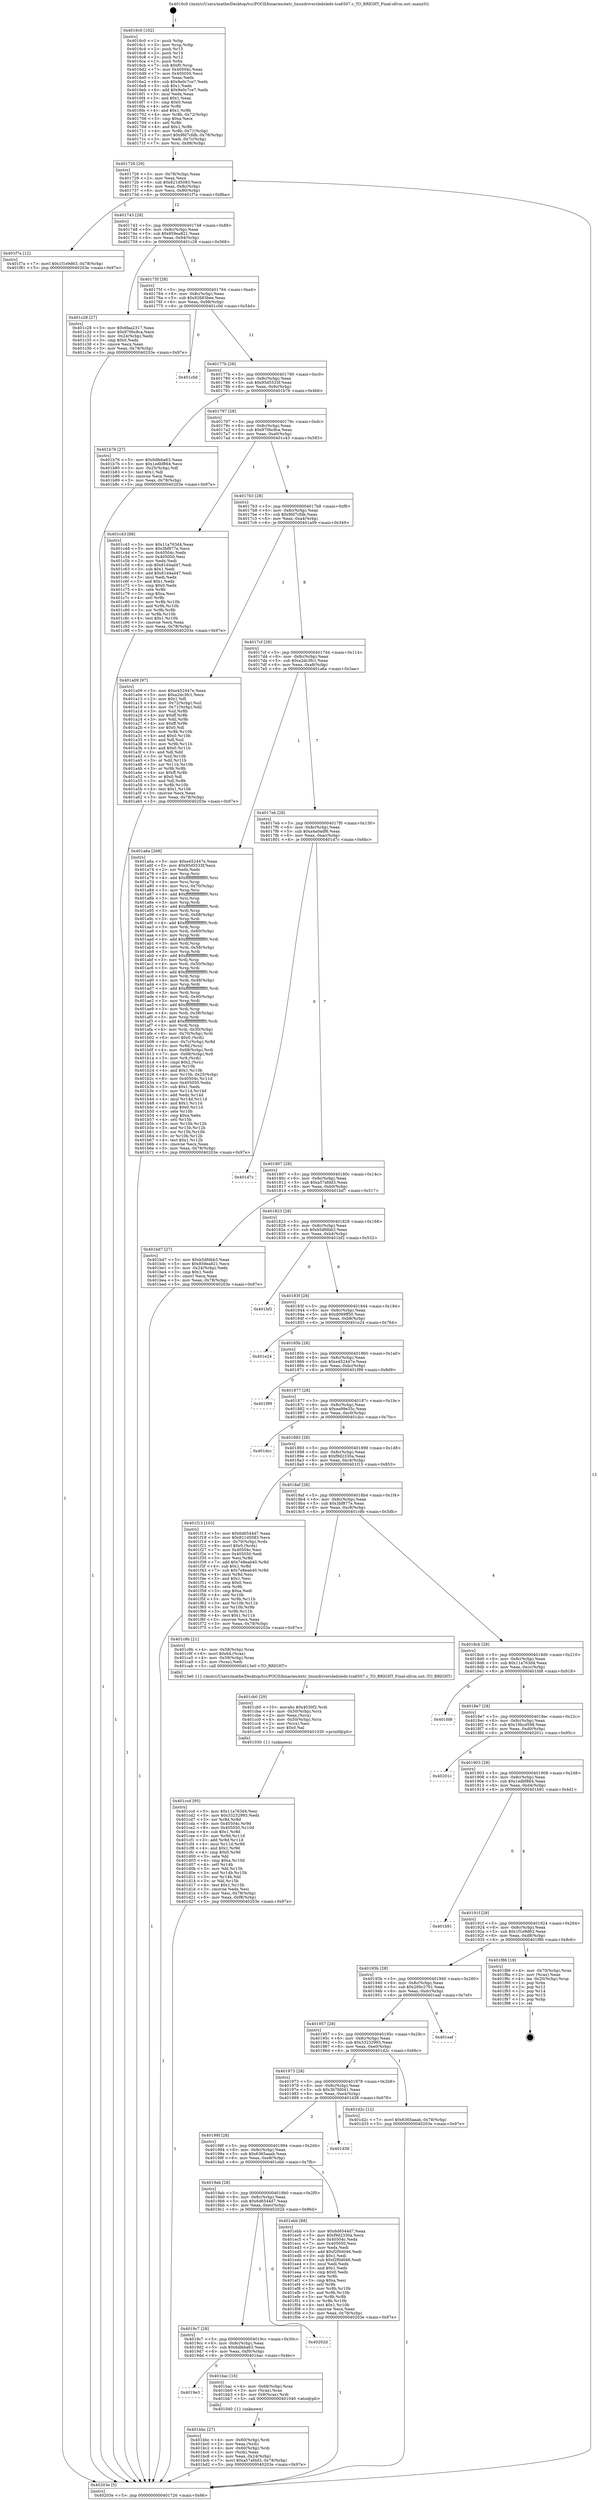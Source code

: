 digraph "0x4016c0" {
  label = "0x4016c0 (/mnt/c/Users/mathe/Desktop/tcc/POCII/binaries/extr_linuxdriversledsleds-tca6507.c_TO_BRIGHT_Final-ollvm.out::main(0))"
  labelloc = "t"
  node[shape=record]

  Entry [label="",width=0.3,height=0.3,shape=circle,fillcolor=black,style=filled]
  "0x401726" [label="{
     0x401726 [29]\l
     | [instrs]\l
     &nbsp;&nbsp;0x401726 \<+3\>: mov -0x78(%rbp),%eax\l
     &nbsp;&nbsp;0x401729 \<+2\>: mov %eax,%ecx\l
     &nbsp;&nbsp;0x40172b \<+6\>: sub $0x821d5083,%ecx\l
     &nbsp;&nbsp;0x401731 \<+6\>: mov %eax,-0x8c(%rbp)\l
     &nbsp;&nbsp;0x401737 \<+6\>: mov %ecx,-0x90(%rbp)\l
     &nbsp;&nbsp;0x40173d \<+6\>: je 0000000000401f7a \<main+0x8ba\>\l
  }"]
  "0x401f7a" [label="{
     0x401f7a [12]\l
     | [instrs]\l
     &nbsp;&nbsp;0x401f7a \<+7\>: movl $0x1f1e9d63,-0x78(%rbp)\l
     &nbsp;&nbsp;0x401f81 \<+5\>: jmp 000000000040203e \<main+0x97e\>\l
  }"]
  "0x401743" [label="{
     0x401743 [28]\l
     | [instrs]\l
     &nbsp;&nbsp;0x401743 \<+5\>: jmp 0000000000401748 \<main+0x88\>\l
     &nbsp;&nbsp;0x401748 \<+6\>: mov -0x8c(%rbp),%eax\l
     &nbsp;&nbsp;0x40174e \<+5\>: sub $0x859ea821,%eax\l
     &nbsp;&nbsp;0x401753 \<+6\>: mov %eax,-0x94(%rbp)\l
     &nbsp;&nbsp;0x401759 \<+6\>: je 0000000000401c28 \<main+0x568\>\l
  }"]
  Exit [label="",width=0.3,height=0.3,shape=circle,fillcolor=black,style=filled,peripheries=2]
  "0x401c28" [label="{
     0x401c28 [27]\l
     | [instrs]\l
     &nbsp;&nbsp;0x401c28 \<+5\>: mov $0x6faa2317,%eax\l
     &nbsp;&nbsp;0x401c2d \<+5\>: mov $0x970bc8ca,%ecx\l
     &nbsp;&nbsp;0x401c32 \<+3\>: mov -0x24(%rbp),%edx\l
     &nbsp;&nbsp;0x401c35 \<+3\>: cmp $0x0,%edx\l
     &nbsp;&nbsp;0x401c38 \<+3\>: cmove %ecx,%eax\l
     &nbsp;&nbsp;0x401c3b \<+3\>: mov %eax,-0x78(%rbp)\l
     &nbsp;&nbsp;0x401c3e \<+5\>: jmp 000000000040203e \<main+0x97e\>\l
  }"]
  "0x40175f" [label="{
     0x40175f [28]\l
     | [instrs]\l
     &nbsp;&nbsp;0x40175f \<+5\>: jmp 0000000000401764 \<main+0xa4\>\l
     &nbsp;&nbsp;0x401764 \<+6\>: mov -0x8c(%rbp),%eax\l
     &nbsp;&nbsp;0x40176a \<+5\>: sub $0x92683bee,%eax\l
     &nbsp;&nbsp;0x40176f \<+6\>: mov %eax,-0x98(%rbp)\l
     &nbsp;&nbsp;0x401775 \<+6\>: je 0000000000401c0d \<main+0x54d\>\l
  }"]
  "0x401ccd" [label="{
     0x401ccd [95]\l
     | [instrs]\l
     &nbsp;&nbsp;0x401ccd \<+5\>: mov $0x11a763d4,%esi\l
     &nbsp;&nbsp;0x401cd2 \<+5\>: mov $0x33232993,%edx\l
     &nbsp;&nbsp;0x401cd7 \<+3\>: xor %r8d,%r8d\l
     &nbsp;&nbsp;0x401cda \<+8\>: mov 0x40504c,%r9d\l
     &nbsp;&nbsp;0x401ce2 \<+8\>: mov 0x405050,%r10d\l
     &nbsp;&nbsp;0x401cea \<+4\>: sub $0x1,%r8d\l
     &nbsp;&nbsp;0x401cee \<+3\>: mov %r9d,%r11d\l
     &nbsp;&nbsp;0x401cf1 \<+3\>: add %r8d,%r11d\l
     &nbsp;&nbsp;0x401cf4 \<+4\>: imul %r11d,%r9d\l
     &nbsp;&nbsp;0x401cf8 \<+4\>: and $0x1,%r9d\l
     &nbsp;&nbsp;0x401cfc \<+4\>: cmp $0x0,%r9d\l
     &nbsp;&nbsp;0x401d00 \<+3\>: sete %bl\l
     &nbsp;&nbsp;0x401d03 \<+4\>: cmp $0xa,%r10d\l
     &nbsp;&nbsp;0x401d07 \<+4\>: setl %r14b\l
     &nbsp;&nbsp;0x401d0b \<+3\>: mov %bl,%r15b\l
     &nbsp;&nbsp;0x401d0e \<+3\>: and %r14b,%r15b\l
     &nbsp;&nbsp;0x401d11 \<+3\>: xor %r14b,%bl\l
     &nbsp;&nbsp;0x401d14 \<+3\>: or %bl,%r15b\l
     &nbsp;&nbsp;0x401d17 \<+4\>: test $0x1,%r15b\l
     &nbsp;&nbsp;0x401d1b \<+3\>: cmovne %edx,%esi\l
     &nbsp;&nbsp;0x401d1e \<+3\>: mov %esi,-0x78(%rbp)\l
     &nbsp;&nbsp;0x401d21 \<+6\>: mov %eax,-0xf8(%rbp)\l
     &nbsp;&nbsp;0x401d27 \<+5\>: jmp 000000000040203e \<main+0x97e\>\l
  }"]
  "0x401c0d" [label="{
     0x401c0d\l
  }", style=dashed]
  "0x40177b" [label="{
     0x40177b [28]\l
     | [instrs]\l
     &nbsp;&nbsp;0x40177b \<+5\>: jmp 0000000000401780 \<main+0xc0\>\l
     &nbsp;&nbsp;0x401780 \<+6\>: mov -0x8c(%rbp),%eax\l
     &nbsp;&nbsp;0x401786 \<+5\>: sub $0x95d5533f,%eax\l
     &nbsp;&nbsp;0x40178b \<+6\>: mov %eax,-0x9c(%rbp)\l
     &nbsp;&nbsp;0x401791 \<+6\>: je 0000000000401b76 \<main+0x4b6\>\l
  }"]
  "0x401cb0" [label="{
     0x401cb0 [29]\l
     | [instrs]\l
     &nbsp;&nbsp;0x401cb0 \<+10\>: movabs $0x4030f2,%rdi\l
     &nbsp;&nbsp;0x401cba \<+4\>: mov -0x50(%rbp),%rcx\l
     &nbsp;&nbsp;0x401cbe \<+2\>: mov %eax,(%rcx)\l
     &nbsp;&nbsp;0x401cc0 \<+4\>: mov -0x50(%rbp),%rcx\l
     &nbsp;&nbsp;0x401cc4 \<+2\>: mov (%rcx),%esi\l
     &nbsp;&nbsp;0x401cc6 \<+2\>: mov $0x0,%al\l
     &nbsp;&nbsp;0x401cc8 \<+5\>: call 0000000000401030 \<printf@plt\>\l
     | [calls]\l
     &nbsp;&nbsp;0x401030 \{1\} (unknown)\l
  }"]
  "0x401b76" [label="{
     0x401b76 [27]\l
     | [instrs]\l
     &nbsp;&nbsp;0x401b76 \<+5\>: mov $0x6dfeba63,%eax\l
     &nbsp;&nbsp;0x401b7b \<+5\>: mov $0x1edbf864,%ecx\l
     &nbsp;&nbsp;0x401b80 \<+3\>: mov -0x25(%rbp),%dl\l
     &nbsp;&nbsp;0x401b83 \<+3\>: test $0x1,%dl\l
     &nbsp;&nbsp;0x401b86 \<+3\>: cmovne %ecx,%eax\l
     &nbsp;&nbsp;0x401b89 \<+3\>: mov %eax,-0x78(%rbp)\l
     &nbsp;&nbsp;0x401b8c \<+5\>: jmp 000000000040203e \<main+0x97e\>\l
  }"]
  "0x401797" [label="{
     0x401797 [28]\l
     | [instrs]\l
     &nbsp;&nbsp;0x401797 \<+5\>: jmp 000000000040179c \<main+0xdc\>\l
     &nbsp;&nbsp;0x40179c \<+6\>: mov -0x8c(%rbp),%eax\l
     &nbsp;&nbsp;0x4017a2 \<+5\>: sub $0x970bc8ca,%eax\l
     &nbsp;&nbsp;0x4017a7 \<+6\>: mov %eax,-0xa0(%rbp)\l
     &nbsp;&nbsp;0x4017ad \<+6\>: je 0000000000401c43 \<main+0x583\>\l
  }"]
  "0x401bbc" [label="{
     0x401bbc [27]\l
     | [instrs]\l
     &nbsp;&nbsp;0x401bbc \<+4\>: mov -0x60(%rbp),%rdi\l
     &nbsp;&nbsp;0x401bc0 \<+2\>: mov %eax,(%rdi)\l
     &nbsp;&nbsp;0x401bc2 \<+4\>: mov -0x60(%rbp),%rdi\l
     &nbsp;&nbsp;0x401bc6 \<+2\>: mov (%rdi),%eax\l
     &nbsp;&nbsp;0x401bc8 \<+3\>: mov %eax,-0x24(%rbp)\l
     &nbsp;&nbsp;0x401bcb \<+7\>: movl $0xa57afdd3,-0x78(%rbp)\l
     &nbsp;&nbsp;0x401bd2 \<+5\>: jmp 000000000040203e \<main+0x97e\>\l
  }"]
  "0x401c43" [label="{
     0x401c43 [88]\l
     | [instrs]\l
     &nbsp;&nbsp;0x401c43 \<+5\>: mov $0x11a763d4,%eax\l
     &nbsp;&nbsp;0x401c48 \<+5\>: mov $0x3bf877e,%ecx\l
     &nbsp;&nbsp;0x401c4d \<+7\>: mov 0x40504c,%edx\l
     &nbsp;&nbsp;0x401c54 \<+7\>: mov 0x405050,%esi\l
     &nbsp;&nbsp;0x401c5b \<+2\>: mov %edx,%edi\l
     &nbsp;&nbsp;0x401c5d \<+6\>: sub $0x81d4ad47,%edi\l
     &nbsp;&nbsp;0x401c63 \<+3\>: sub $0x1,%edi\l
     &nbsp;&nbsp;0x401c66 \<+6\>: add $0x81d4ad47,%edi\l
     &nbsp;&nbsp;0x401c6c \<+3\>: imul %edi,%edx\l
     &nbsp;&nbsp;0x401c6f \<+3\>: and $0x1,%edx\l
     &nbsp;&nbsp;0x401c72 \<+3\>: cmp $0x0,%edx\l
     &nbsp;&nbsp;0x401c75 \<+4\>: sete %r8b\l
     &nbsp;&nbsp;0x401c79 \<+3\>: cmp $0xa,%esi\l
     &nbsp;&nbsp;0x401c7c \<+4\>: setl %r9b\l
     &nbsp;&nbsp;0x401c80 \<+3\>: mov %r8b,%r10b\l
     &nbsp;&nbsp;0x401c83 \<+3\>: and %r9b,%r10b\l
     &nbsp;&nbsp;0x401c86 \<+3\>: xor %r9b,%r8b\l
     &nbsp;&nbsp;0x401c89 \<+3\>: or %r8b,%r10b\l
     &nbsp;&nbsp;0x401c8c \<+4\>: test $0x1,%r10b\l
     &nbsp;&nbsp;0x401c90 \<+3\>: cmovne %ecx,%eax\l
     &nbsp;&nbsp;0x401c93 \<+3\>: mov %eax,-0x78(%rbp)\l
     &nbsp;&nbsp;0x401c96 \<+5\>: jmp 000000000040203e \<main+0x97e\>\l
  }"]
  "0x4017b3" [label="{
     0x4017b3 [28]\l
     | [instrs]\l
     &nbsp;&nbsp;0x4017b3 \<+5\>: jmp 00000000004017b8 \<main+0xf8\>\l
     &nbsp;&nbsp;0x4017b8 \<+6\>: mov -0x8c(%rbp),%eax\l
     &nbsp;&nbsp;0x4017be \<+5\>: sub $0x9fd7cfdb,%eax\l
     &nbsp;&nbsp;0x4017c3 \<+6\>: mov %eax,-0xa4(%rbp)\l
     &nbsp;&nbsp;0x4017c9 \<+6\>: je 0000000000401a09 \<main+0x349\>\l
  }"]
  "0x4019e3" [label="{
     0x4019e3\l
  }", style=dashed]
  "0x401a09" [label="{
     0x401a09 [97]\l
     | [instrs]\l
     &nbsp;&nbsp;0x401a09 \<+5\>: mov $0xe452447e,%eax\l
     &nbsp;&nbsp;0x401a0e \<+5\>: mov $0xa2dc3fc1,%ecx\l
     &nbsp;&nbsp;0x401a13 \<+2\>: mov $0x1,%dl\l
     &nbsp;&nbsp;0x401a15 \<+4\>: mov -0x72(%rbp),%sil\l
     &nbsp;&nbsp;0x401a19 \<+4\>: mov -0x71(%rbp),%dil\l
     &nbsp;&nbsp;0x401a1d \<+3\>: mov %sil,%r8b\l
     &nbsp;&nbsp;0x401a20 \<+4\>: xor $0xff,%r8b\l
     &nbsp;&nbsp;0x401a24 \<+3\>: mov %dil,%r9b\l
     &nbsp;&nbsp;0x401a27 \<+4\>: xor $0xff,%r9b\l
     &nbsp;&nbsp;0x401a2b \<+3\>: xor $0x0,%dl\l
     &nbsp;&nbsp;0x401a2e \<+3\>: mov %r8b,%r10b\l
     &nbsp;&nbsp;0x401a31 \<+4\>: and $0x0,%r10b\l
     &nbsp;&nbsp;0x401a35 \<+3\>: and %dl,%sil\l
     &nbsp;&nbsp;0x401a38 \<+3\>: mov %r9b,%r11b\l
     &nbsp;&nbsp;0x401a3b \<+4\>: and $0x0,%r11b\l
     &nbsp;&nbsp;0x401a3f \<+3\>: and %dl,%dil\l
     &nbsp;&nbsp;0x401a42 \<+3\>: or %sil,%r10b\l
     &nbsp;&nbsp;0x401a45 \<+3\>: or %dil,%r11b\l
     &nbsp;&nbsp;0x401a48 \<+3\>: xor %r11b,%r10b\l
     &nbsp;&nbsp;0x401a4b \<+3\>: or %r9b,%r8b\l
     &nbsp;&nbsp;0x401a4e \<+4\>: xor $0xff,%r8b\l
     &nbsp;&nbsp;0x401a52 \<+3\>: or $0x0,%dl\l
     &nbsp;&nbsp;0x401a55 \<+3\>: and %dl,%r8b\l
     &nbsp;&nbsp;0x401a58 \<+3\>: or %r8b,%r10b\l
     &nbsp;&nbsp;0x401a5b \<+4\>: test $0x1,%r10b\l
     &nbsp;&nbsp;0x401a5f \<+3\>: cmovne %ecx,%eax\l
     &nbsp;&nbsp;0x401a62 \<+3\>: mov %eax,-0x78(%rbp)\l
     &nbsp;&nbsp;0x401a65 \<+5\>: jmp 000000000040203e \<main+0x97e\>\l
  }"]
  "0x4017cf" [label="{
     0x4017cf [28]\l
     | [instrs]\l
     &nbsp;&nbsp;0x4017cf \<+5\>: jmp 00000000004017d4 \<main+0x114\>\l
     &nbsp;&nbsp;0x4017d4 \<+6\>: mov -0x8c(%rbp),%eax\l
     &nbsp;&nbsp;0x4017da \<+5\>: sub $0xa2dc3fc1,%eax\l
     &nbsp;&nbsp;0x4017df \<+6\>: mov %eax,-0xa8(%rbp)\l
     &nbsp;&nbsp;0x4017e5 \<+6\>: je 0000000000401a6a \<main+0x3aa\>\l
  }"]
  "0x40203e" [label="{
     0x40203e [5]\l
     | [instrs]\l
     &nbsp;&nbsp;0x40203e \<+5\>: jmp 0000000000401726 \<main+0x66\>\l
  }"]
  "0x4016c0" [label="{
     0x4016c0 [102]\l
     | [instrs]\l
     &nbsp;&nbsp;0x4016c0 \<+1\>: push %rbp\l
     &nbsp;&nbsp;0x4016c1 \<+3\>: mov %rsp,%rbp\l
     &nbsp;&nbsp;0x4016c4 \<+2\>: push %r15\l
     &nbsp;&nbsp;0x4016c6 \<+2\>: push %r14\l
     &nbsp;&nbsp;0x4016c8 \<+2\>: push %r12\l
     &nbsp;&nbsp;0x4016ca \<+1\>: push %rbx\l
     &nbsp;&nbsp;0x4016cb \<+7\>: sub $0xf0,%rsp\l
     &nbsp;&nbsp;0x4016d2 \<+7\>: mov 0x40504c,%eax\l
     &nbsp;&nbsp;0x4016d9 \<+7\>: mov 0x405050,%ecx\l
     &nbsp;&nbsp;0x4016e0 \<+2\>: mov %eax,%edx\l
     &nbsp;&nbsp;0x4016e2 \<+6\>: sub $0x9e0c7ce7,%edx\l
     &nbsp;&nbsp;0x4016e8 \<+3\>: sub $0x1,%edx\l
     &nbsp;&nbsp;0x4016eb \<+6\>: add $0x9e0c7ce7,%edx\l
     &nbsp;&nbsp;0x4016f1 \<+3\>: imul %edx,%eax\l
     &nbsp;&nbsp;0x4016f4 \<+3\>: and $0x1,%eax\l
     &nbsp;&nbsp;0x4016f7 \<+3\>: cmp $0x0,%eax\l
     &nbsp;&nbsp;0x4016fa \<+4\>: sete %r8b\l
     &nbsp;&nbsp;0x4016fe \<+4\>: and $0x1,%r8b\l
     &nbsp;&nbsp;0x401702 \<+4\>: mov %r8b,-0x72(%rbp)\l
     &nbsp;&nbsp;0x401706 \<+3\>: cmp $0xa,%ecx\l
     &nbsp;&nbsp;0x401709 \<+4\>: setl %r8b\l
     &nbsp;&nbsp;0x40170d \<+4\>: and $0x1,%r8b\l
     &nbsp;&nbsp;0x401711 \<+4\>: mov %r8b,-0x71(%rbp)\l
     &nbsp;&nbsp;0x401715 \<+7\>: movl $0x9fd7cfdb,-0x78(%rbp)\l
     &nbsp;&nbsp;0x40171c \<+3\>: mov %edi,-0x7c(%rbp)\l
     &nbsp;&nbsp;0x40171f \<+7\>: mov %rsi,-0x88(%rbp)\l
  }"]
  "0x401bac" [label="{
     0x401bac [16]\l
     | [instrs]\l
     &nbsp;&nbsp;0x401bac \<+4\>: mov -0x68(%rbp),%rax\l
     &nbsp;&nbsp;0x401bb0 \<+3\>: mov (%rax),%rax\l
     &nbsp;&nbsp;0x401bb3 \<+4\>: mov 0x8(%rax),%rdi\l
     &nbsp;&nbsp;0x401bb7 \<+5\>: call 0000000000401040 \<atoi@plt\>\l
     | [calls]\l
     &nbsp;&nbsp;0x401040 \{1\} (unknown)\l
  }"]
  "0x401a6a" [label="{
     0x401a6a [268]\l
     | [instrs]\l
     &nbsp;&nbsp;0x401a6a \<+5\>: mov $0xe452447e,%eax\l
     &nbsp;&nbsp;0x401a6f \<+5\>: mov $0x95d5533f,%ecx\l
     &nbsp;&nbsp;0x401a74 \<+2\>: xor %edx,%edx\l
     &nbsp;&nbsp;0x401a76 \<+3\>: mov %rsp,%rsi\l
     &nbsp;&nbsp;0x401a79 \<+4\>: add $0xfffffffffffffff0,%rsi\l
     &nbsp;&nbsp;0x401a7d \<+3\>: mov %rsi,%rsp\l
     &nbsp;&nbsp;0x401a80 \<+4\>: mov %rsi,-0x70(%rbp)\l
     &nbsp;&nbsp;0x401a84 \<+3\>: mov %rsp,%rsi\l
     &nbsp;&nbsp;0x401a87 \<+4\>: add $0xfffffffffffffff0,%rsi\l
     &nbsp;&nbsp;0x401a8b \<+3\>: mov %rsi,%rsp\l
     &nbsp;&nbsp;0x401a8e \<+3\>: mov %rsp,%rdi\l
     &nbsp;&nbsp;0x401a91 \<+4\>: add $0xfffffffffffffff0,%rdi\l
     &nbsp;&nbsp;0x401a95 \<+3\>: mov %rdi,%rsp\l
     &nbsp;&nbsp;0x401a98 \<+4\>: mov %rdi,-0x68(%rbp)\l
     &nbsp;&nbsp;0x401a9c \<+3\>: mov %rsp,%rdi\l
     &nbsp;&nbsp;0x401a9f \<+4\>: add $0xfffffffffffffff0,%rdi\l
     &nbsp;&nbsp;0x401aa3 \<+3\>: mov %rdi,%rsp\l
     &nbsp;&nbsp;0x401aa6 \<+4\>: mov %rdi,-0x60(%rbp)\l
     &nbsp;&nbsp;0x401aaa \<+3\>: mov %rsp,%rdi\l
     &nbsp;&nbsp;0x401aad \<+4\>: add $0xfffffffffffffff0,%rdi\l
     &nbsp;&nbsp;0x401ab1 \<+3\>: mov %rdi,%rsp\l
     &nbsp;&nbsp;0x401ab4 \<+4\>: mov %rdi,-0x58(%rbp)\l
     &nbsp;&nbsp;0x401ab8 \<+3\>: mov %rsp,%rdi\l
     &nbsp;&nbsp;0x401abb \<+4\>: add $0xfffffffffffffff0,%rdi\l
     &nbsp;&nbsp;0x401abf \<+3\>: mov %rdi,%rsp\l
     &nbsp;&nbsp;0x401ac2 \<+4\>: mov %rdi,-0x50(%rbp)\l
     &nbsp;&nbsp;0x401ac6 \<+3\>: mov %rsp,%rdi\l
     &nbsp;&nbsp;0x401ac9 \<+4\>: add $0xfffffffffffffff0,%rdi\l
     &nbsp;&nbsp;0x401acd \<+3\>: mov %rdi,%rsp\l
     &nbsp;&nbsp;0x401ad0 \<+4\>: mov %rdi,-0x48(%rbp)\l
     &nbsp;&nbsp;0x401ad4 \<+3\>: mov %rsp,%rdi\l
     &nbsp;&nbsp;0x401ad7 \<+4\>: add $0xfffffffffffffff0,%rdi\l
     &nbsp;&nbsp;0x401adb \<+3\>: mov %rdi,%rsp\l
     &nbsp;&nbsp;0x401ade \<+4\>: mov %rdi,-0x40(%rbp)\l
     &nbsp;&nbsp;0x401ae2 \<+3\>: mov %rsp,%rdi\l
     &nbsp;&nbsp;0x401ae5 \<+4\>: add $0xfffffffffffffff0,%rdi\l
     &nbsp;&nbsp;0x401ae9 \<+3\>: mov %rdi,%rsp\l
     &nbsp;&nbsp;0x401aec \<+4\>: mov %rdi,-0x38(%rbp)\l
     &nbsp;&nbsp;0x401af0 \<+3\>: mov %rsp,%rdi\l
     &nbsp;&nbsp;0x401af3 \<+4\>: add $0xfffffffffffffff0,%rdi\l
     &nbsp;&nbsp;0x401af7 \<+3\>: mov %rdi,%rsp\l
     &nbsp;&nbsp;0x401afa \<+4\>: mov %rdi,-0x30(%rbp)\l
     &nbsp;&nbsp;0x401afe \<+4\>: mov -0x70(%rbp),%rdi\l
     &nbsp;&nbsp;0x401b02 \<+6\>: movl $0x0,(%rdi)\l
     &nbsp;&nbsp;0x401b08 \<+4\>: mov -0x7c(%rbp),%r8d\l
     &nbsp;&nbsp;0x401b0c \<+3\>: mov %r8d,(%rsi)\l
     &nbsp;&nbsp;0x401b0f \<+4\>: mov -0x68(%rbp),%rdi\l
     &nbsp;&nbsp;0x401b13 \<+7\>: mov -0x88(%rbp),%r9\l
     &nbsp;&nbsp;0x401b1a \<+3\>: mov %r9,(%rdi)\l
     &nbsp;&nbsp;0x401b1d \<+3\>: cmpl $0x2,(%rsi)\l
     &nbsp;&nbsp;0x401b20 \<+4\>: setne %r10b\l
     &nbsp;&nbsp;0x401b24 \<+4\>: and $0x1,%r10b\l
     &nbsp;&nbsp;0x401b28 \<+4\>: mov %r10b,-0x25(%rbp)\l
     &nbsp;&nbsp;0x401b2c \<+8\>: mov 0x40504c,%r11d\l
     &nbsp;&nbsp;0x401b34 \<+7\>: mov 0x405050,%ebx\l
     &nbsp;&nbsp;0x401b3b \<+3\>: sub $0x1,%edx\l
     &nbsp;&nbsp;0x401b3e \<+3\>: mov %r11d,%r14d\l
     &nbsp;&nbsp;0x401b41 \<+3\>: add %edx,%r14d\l
     &nbsp;&nbsp;0x401b44 \<+4\>: imul %r14d,%r11d\l
     &nbsp;&nbsp;0x401b48 \<+4\>: and $0x1,%r11d\l
     &nbsp;&nbsp;0x401b4c \<+4\>: cmp $0x0,%r11d\l
     &nbsp;&nbsp;0x401b50 \<+4\>: sete %r10b\l
     &nbsp;&nbsp;0x401b54 \<+3\>: cmp $0xa,%ebx\l
     &nbsp;&nbsp;0x401b57 \<+4\>: setl %r15b\l
     &nbsp;&nbsp;0x401b5b \<+3\>: mov %r10b,%r12b\l
     &nbsp;&nbsp;0x401b5e \<+3\>: and %r15b,%r12b\l
     &nbsp;&nbsp;0x401b61 \<+3\>: xor %r15b,%r10b\l
     &nbsp;&nbsp;0x401b64 \<+3\>: or %r10b,%r12b\l
     &nbsp;&nbsp;0x401b67 \<+4\>: test $0x1,%r12b\l
     &nbsp;&nbsp;0x401b6b \<+3\>: cmovne %ecx,%eax\l
     &nbsp;&nbsp;0x401b6e \<+3\>: mov %eax,-0x78(%rbp)\l
     &nbsp;&nbsp;0x401b71 \<+5\>: jmp 000000000040203e \<main+0x97e\>\l
  }"]
  "0x4017eb" [label="{
     0x4017eb [28]\l
     | [instrs]\l
     &nbsp;&nbsp;0x4017eb \<+5\>: jmp 00000000004017f0 \<main+0x130\>\l
     &nbsp;&nbsp;0x4017f0 \<+6\>: mov -0x8c(%rbp),%eax\l
     &nbsp;&nbsp;0x4017f6 \<+5\>: sub $0xa4a0adf6,%eax\l
     &nbsp;&nbsp;0x4017fb \<+6\>: mov %eax,-0xac(%rbp)\l
     &nbsp;&nbsp;0x401801 \<+6\>: je 0000000000401d7c \<main+0x6bc\>\l
  }"]
  "0x4019c7" [label="{
     0x4019c7 [28]\l
     | [instrs]\l
     &nbsp;&nbsp;0x4019c7 \<+5\>: jmp 00000000004019cc \<main+0x30c\>\l
     &nbsp;&nbsp;0x4019cc \<+6\>: mov -0x8c(%rbp),%eax\l
     &nbsp;&nbsp;0x4019d2 \<+5\>: sub $0x6dfeba63,%eax\l
     &nbsp;&nbsp;0x4019d7 \<+6\>: mov %eax,-0xf0(%rbp)\l
     &nbsp;&nbsp;0x4019dd \<+6\>: je 0000000000401bac \<main+0x4ec\>\l
  }"]
  "0x40202d" [label="{
     0x40202d\l
  }", style=dashed]
  "0x401d7c" [label="{
     0x401d7c\l
  }", style=dashed]
  "0x401807" [label="{
     0x401807 [28]\l
     | [instrs]\l
     &nbsp;&nbsp;0x401807 \<+5\>: jmp 000000000040180c \<main+0x14c\>\l
     &nbsp;&nbsp;0x40180c \<+6\>: mov -0x8c(%rbp),%eax\l
     &nbsp;&nbsp;0x401812 \<+5\>: sub $0xa57afdd3,%eax\l
     &nbsp;&nbsp;0x401817 \<+6\>: mov %eax,-0xb0(%rbp)\l
     &nbsp;&nbsp;0x40181d \<+6\>: je 0000000000401bd7 \<main+0x517\>\l
  }"]
  "0x4019ab" [label="{
     0x4019ab [28]\l
     | [instrs]\l
     &nbsp;&nbsp;0x4019ab \<+5\>: jmp 00000000004019b0 \<main+0x2f0\>\l
     &nbsp;&nbsp;0x4019b0 \<+6\>: mov -0x8c(%rbp),%eax\l
     &nbsp;&nbsp;0x4019b6 \<+5\>: sub $0x6d6544d7,%eax\l
     &nbsp;&nbsp;0x4019bb \<+6\>: mov %eax,-0xec(%rbp)\l
     &nbsp;&nbsp;0x4019c1 \<+6\>: je 000000000040202d \<main+0x96d\>\l
  }"]
  "0x401bd7" [label="{
     0x401bd7 [27]\l
     | [instrs]\l
     &nbsp;&nbsp;0x401bd7 \<+5\>: mov $0xb5dfdbb3,%eax\l
     &nbsp;&nbsp;0x401bdc \<+5\>: mov $0x859ea821,%ecx\l
     &nbsp;&nbsp;0x401be1 \<+3\>: mov -0x24(%rbp),%edx\l
     &nbsp;&nbsp;0x401be4 \<+3\>: cmp $0x1,%edx\l
     &nbsp;&nbsp;0x401be7 \<+3\>: cmovl %ecx,%eax\l
     &nbsp;&nbsp;0x401bea \<+3\>: mov %eax,-0x78(%rbp)\l
     &nbsp;&nbsp;0x401bed \<+5\>: jmp 000000000040203e \<main+0x97e\>\l
  }"]
  "0x401823" [label="{
     0x401823 [28]\l
     | [instrs]\l
     &nbsp;&nbsp;0x401823 \<+5\>: jmp 0000000000401828 \<main+0x168\>\l
     &nbsp;&nbsp;0x401828 \<+6\>: mov -0x8c(%rbp),%eax\l
     &nbsp;&nbsp;0x40182e \<+5\>: sub $0xb5dfdbb3,%eax\l
     &nbsp;&nbsp;0x401833 \<+6\>: mov %eax,-0xb4(%rbp)\l
     &nbsp;&nbsp;0x401839 \<+6\>: je 0000000000401bf2 \<main+0x532\>\l
  }"]
  "0x401ebb" [label="{
     0x401ebb [88]\l
     | [instrs]\l
     &nbsp;&nbsp;0x401ebb \<+5\>: mov $0x6d6544d7,%eax\l
     &nbsp;&nbsp;0x401ec0 \<+5\>: mov $0xf9d2330a,%ecx\l
     &nbsp;&nbsp;0x401ec5 \<+7\>: mov 0x40504c,%edx\l
     &nbsp;&nbsp;0x401ecc \<+7\>: mov 0x405050,%esi\l
     &nbsp;&nbsp;0x401ed3 \<+2\>: mov %edx,%edi\l
     &nbsp;&nbsp;0x401ed5 \<+6\>: add $0xf2f0d046,%edi\l
     &nbsp;&nbsp;0x401edb \<+3\>: sub $0x1,%edi\l
     &nbsp;&nbsp;0x401ede \<+6\>: sub $0xf2f0d046,%edi\l
     &nbsp;&nbsp;0x401ee4 \<+3\>: imul %edi,%edx\l
     &nbsp;&nbsp;0x401ee7 \<+3\>: and $0x1,%edx\l
     &nbsp;&nbsp;0x401eea \<+3\>: cmp $0x0,%edx\l
     &nbsp;&nbsp;0x401eed \<+4\>: sete %r8b\l
     &nbsp;&nbsp;0x401ef1 \<+3\>: cmp $0xa,%esi\l
     &nbsp;&nbsp;0x401ef4 \<+4\>: setl %r9b\l
     &nbsp;&nbsp;0x401ef8 \<+3\>: mov %r8b,%r10b\l
     &nbsp;&nbsp;0x401efb \<+3\>: and %r9b,%r10b\l
     &nbsp;&nbsp;0x401efe \<+3\>: xor %r9b,%r8b\l
     &nbsp;&nbsp;0x401f01 \<+3\>: or %r8b,%r10b\l
     &nbsp;&nbsp;0x401f04 \<+4\>: test $0x1,%r10b\l
     &nbsp;&nbsp;0x401f08 \<+3\>: cmovne %ecx,%eax\l
     &nbsp;&nbsp;0x401f0b \<+3\>: mov %eax,-0x78(%rbp)\l
     &nbsp;&nbsp;0x401f0e \<+5\>: jmp 000000000040203e \<main+0x97e\>\l
  }"]
  "0x401bf2" [label="{
     0x401bf2\l
  }", style=dashed]
  "0x40183f" [label="{
     0x40183f [28]\l
     | [instrs]\l
     &nbsp;&nbsp;0x40183f \<+5\>: jmp 0000000000401844 \<main+0x184\>\l
     &nbsp;&nbsp;0x401844 \<+6\>: mov -0x8c(%rbp),%eax\l
     &nbsp;&nbsp;0x40184a \<+5\>: sub $0xd069ff50,%eax\l
     &nbsp;&nbsp;0x40184f \<+6\>: mov %eax,-0xb8(%rbp)\l
     &nbsp;&nbsp;0x401855 \<+6\>: je 0000000000401e24 \<main+0x764\>\l
  }"]
  "0x40198f" [label="{
     0x40198f [28]\l
     | [instrs]\l
     &nbsp;&nbsp;0x40198f \<+5\>: jmp 0000000000401994 \<main+0x2d4\>\l
     &nbsp;&nbsp;0x401994 \<+6\>: mov -0x8c(%rbp),%eax\l
     &nbsp;&nbsp;0x40199a \<+5\>: sub $0x6365aaab,%eax\l
     &nbsp;&nbsp;0x40199f \<+6\>: mov %eax,-0xe8(%rbp)\l
     &nbsp;&nbsp;0x4019a5 \<+6\>: je 0000000000401ebb \<main+0x7fb\>\l
  }"]
  "0x401e24" [label="{
     0x401e24\l
  }", style=dashed]
  "0x40185b" [label="{
     0x40185b [28]\l
     | [instrs]\l
     &nbsp;&nbsp;0x40185b \<+5\>: jmp 0000000000401860 \<main+0x1a0\>\l
     &nbsp;&nbsp;0x401860 \<+6\>: mov -0x8c(%rbp),%eax\l
     &nbsp;&nbsp;0x401866 \<+5\>: sub $0xe452447e,%eax\l
     &nbsp;&nbsp;0x40186b \<+6\>: mov %eax,-0xbc(%rbp)\l
     &nbsp;&nbsp;0x401871 \<+6\>: je 0000000000401f99 \<main+0x8d9\>\l
  }"]
  "0x401d38" [label="{
     0x401d38\l
  }", style=dashed]
  "0x401f99" [label="{
     0x401f99\l
  }", style=dashed]
  "0x401877" [label="{
     0x401877 [28]\l
     | [instrs]\l
     &nbsp;&nbsp;0x401877 \<+5\>: jmp 000000000040187c \<main+0x1bc\>\l
     &nbsp;&nbsp;0x40187c \<+6\>: mov -0x8c(%rbp),%eax\l
     &nbsp;&nbsp;0x401882 \<+5\>: sub $0xea99e35c,%eax\l
     &nbsp;&nbsp;0x401887 \<+6\>: mov %eax,-0xc0(%rbp)\l
     &nbsp;&nbsp;0x40188d \<+6\>: je 0000000000401dcc \<main+0x70c\>\l
  }"]
  "0x401973" [label="{
     0x401973 [28]\l
     | [instrs]\l
     &nbsp;&nbsp;0x401973 \<+5\>: jmp 0000000000401978 \<main+0x2b8\>\l
     &nbsp;&nbsp;0x401978 \<+6\>: mov -0x8c(%rbp),%eax\l
     &nbsp;&nbsp;0x40197e \<+5\>: sub $0x3b7fd041,%eax\l
     &nbsp;&nbsp;0x401983 \<+6\>: mov %eax,-0xe4(%rbp)\l
     &nbsp;&nbsp;0x401989 \<+6\>: je 0000000000401d38 \<main+0x678\>\l
  }"]
  "0x401dcc" [label="{
     0x401dcc\l
  }", style=dashed]
  "0x401893" [label="{
     0x401893 [28]\l
     | [instrs]\l
     &nbsp;&nbsp;0x401893 \<+5\>: jmp 0000000000401898 \<main+0x1d8\>\l
     &nbsp;&nbsp;0x401898 \<+6\>: mov -0x8c(%rbp),%eax\l
     &nbsp;&nbsp;0x40189e \<+5\>: sub $0xf9d2330a,%eax\l
     &nbsp;&nbsp;0x4018a3 \<+6\>: mov %eax,-0xc4(%rbp)\l
     &nbsp;&nbsp;0x4018a9 \<+6\>: je 0000000000401f13 \<main+0x853\>\l
  }"]
  "0x401d2c" [label="{
     0x401d2c [12]\l
     | [instrs]\l
     &nbsp;&nbsp;0x401d2c \<+7\>: movl $0x6365aaab,-0x78(%rbp)\l
     &nbsp;&nbsp;0x401d33 \<+5\>: jmp 000000000040203e \<main+0x97e\>\l
  }"]
  "0x401f13" [label="{
     0x401f13 [103]\l
     | [instrs]\l
     &nbsp;&nbsp;0x401f13 \<+5\>: mov $0x6d6544d7,%eax\l
     &nbsp;&nbsp;0x401f18 \<+5\>: mov $0x821d5083,%ecx\l
     &nbsp;&nbsp;0x401f1d \<+4\>: mov -0x70(%rbp),%rdx\l
     &nbsp;&nbsp;0x401f21 \<+6\>: movl $0x0,(%rdx)\l
     &nbsp;&nbsp;0x401f27 \<+7\>: mov 0x40504c,%esi\l
     &nbsp;&nbsp;0x401f2e \<+7\>: mov 0x405050,%edi\l
     &nbsp;&nbsp;0x401f35 \<+3\>: mov %esi,%r8d\l
     &nbsp;&nbsp;0x401f38 \<+7\>: add $0x7e8eab40,%r8d\l
     &nbsp;&nbsp;0x401f3f \<+4\>: sub $0x1,%r8d\l
     &nbsp;&nbsp;0x401f43 \<+7\>: sub $0x7e8eab40,%r8d\l
     &nbsp;&nbsp;0x401f4a \<+4\>: imul %r8d,%esi\l
     &nbsp;&nbsp;0x401f4e \<+3\>: and $0x1,%esi\l
     &nbsp;&nbsp;0x401f51 \<+3\>: cmp $0x0,%esi\l
     &nbsp;&nbsp;0x401f54 \<+4\>: sete %r9b\l
     &nbsp;&nbsp;0x401f58 \<+3\>: cmp $0xa,%edi\l
     &nbsp;&nbsp;0x401f5b \<+4\>: setl %r10b\l
     &nbsp;&nbsp;0x401f5f \<+3\>: mov %r9b,%r11b\l
     &nbsp;&nbsp;0x401f62 \<+3\>: and %r10b,%r11b\l
     &nbsp;&nbsp;0x401f65 \<+3\>: xor %r10b,%r9b\l
     &nbsp;&nbsp;0x401f68 \<+3\>: or %r9b,%r11b\l
     &nbsp;&nbsp;0x401f6b \<+4\>: test $0x1,%r11b\l
     &nbsp;&nbsp;0x401f6f \<+3\>: cmovne %ecx,%eax\l
     &nbsp;&nbsp;0x401f72 \<+3\>: mov %eax,-0x78(%rbp)\l
     &nbsp;&nbsp;0x401f75 \<+5\>: jmp 000000000040203e \<main+0x97e\>\l
  }"]
  "0x4018af" [label="{
     0x4018af [28]\l
     | [instrs]\l
     &nbsp;&nbsp;0x4018af \<+5\>: jmp 00000000004018b4 \<main+0x1f4\>\l
     &nbsp;&nbsp;0x4018b4 \<+6\>: mov -0x8c(%rbp),%eax\l
     &nbsp;&nbsp;0x4018ba \<+5\>: sub $0x3bf877e,%eax\l
     &nbsp;&nbsp;0x4018bf \<+6\>: mov %eax,-0xc8(%rbp)\l
     &nbsp;&nbsp;0x4018c5 \<+6\>: je 0000000000401c9b \<main+0x5db\>\l
  }"]
  "0x401957" [label="{
     0x401957 [28]\l
     | [instrs]\l
     &nbsp;&nbsp;0x401957 \<+5\>: jmp 000000000040195c \<main+0x29c\>\l
     &nbsp;&nbsp;0x40195c \<+6\>: mov -0x8c(%rbp),%eax\l
     &nbsp;&nbsp;0x401962 \<+5\>: sub $0x33232993,%eax\l
     &nbsp;&nbsp;0x401967 \<+6\>: mov %eax,-0xe0(%rbp)\l
     &nbsp;&nbsp;0x40196d \<+6\>: je 0000000000401d2c \<main+0x66c\>\l
  }"]
  "0x401c9b" [label="{
     0x401c9b [21]\l
     | [instrs]\l
     &nbsp;&nbsp;0x401c9b \<+4\>: mov -0x58(%rbp),%rax\l
     &nbsp;&nbsp;0x401c9f \<+6\>: movl $0x64,(%rax)\l
     &nbsp;&nbsp;0x401ca5 \<+4\>: mov -0x58(%rbp),%rax\l
     &nbsp;&nbsp;0x401ca9 \<+2\>: mov (%rax),%edi\l
     &nbsp;&nbsp;0x401cab \<+5\>: call 00000000004013e0 \<TO_BRIGHT\>\l
     | [calls]\l
     &nbsp;&nbsp;0x4013e0 \{1\} (/mnt/c/Users/mathe/Desktop/tcc/POCII/binaries/extr_linuxdriversledsleds-tca6507.c_TO_BRIGHT_Final-ollvm.out::TO_BRIGHT)\l
  }"]
  "0x4018cb" [label="{
     0x4018cb [28]\l
     | [instrs]\l
     &nbsp;&nbsp;0x4018cb \<+5\>: jmp 00000000004018d0 \<main+0x210\>\l
     &nbsp;&nbsp;0x4018d0 \<+6\>: mov -0x8c(%rbp),%eax\l
     &nbsp;&nbsp;0x4018d6 \<+5\>: sub $0x11a763d4,%eax\l
     &nbsp;&nbsp;0x4018db \<+6\>: mov %eax,-0xcc(%rbp)\l
     &nbsp;&nbsp;0x4018e1 \<+6\>: je 0000000000401fd8 \<main+0x918\>\l
  }"]
  "0x401eaf" [label="{
     0x401eaf\l
  }", style=dashed]
  "0x401fd8" [label="{
     0x401fd8\l
  }", style=dashed]
  "0x4018e7" [label="{
     0x4018e7 [28]\l
     | [instrs]\l
     &nbsp;&nbsp;0x4018e7 \<+5\>: jmp 00000000004018ec \<main+0x22c\>\l
     &nbsp;&nbsp;0x4018ec \<+6\>: mov -0x8c(%rbp),%eax\l
     &nbsp;&nbsp;0x4018f2 \<+5\>: sub $0x19bcd598,%eax\l
     &nbsp;&nbsp;0x4018f7 \<+6\>: mov %eax,-0xd0(%rbp)\l
     &nbsp;&nbsp;0x4018fd \<+6\>: je 000000000040201c \<main+0x95c\>\l
  }"]
  "0x40193b" [label="{
     0x40193b [28]\l
     | [instrs]\l
     &nbsp;&nbsp;0x40193b \<+5\>: jmp 0000000000401940 \<main+0x280\>\l
     &nbsp;&nbsp;0x401940 \<+6\>: mov -0x8c(%rbp),%eax\l
     &nbsp;&nbsp;0x401946 \<+5\>: sub $0x200c2761,%eax\l
     &nbsp;&nbsp;0x40194b \<+6\>: mov %eax,-0xdc(%rbp)\l
     &nbsp;&nbsp;0x401951 \<+6\>: je 0000000000401eaf \<main+0x7ef\>\l
  }"]
  "0x40201c" [label="{
     0x40201c\l
  }", style=dashed]
  "0x401903" [label="{
     0x401903 [28]\l
     | [instrs]\l
     &nbsp;&nbsp;0x401903 \<+5\>: jmp 0000000000401908 \<main+0x248\>\l
     &nbsp;&nbsp;0x401908 \<+6\>: mov -0x8c(%rbp),%eax\l
     &nbsp;&nbsp;0x40190e \<+5\>: sub $0x1edbf864,%eax\l
     &nbsp;&nbsp;0x401913 \<+6\>: mov %eax,-0xd4(%rbp)\l
     &nbsp;&nbsp;0x401919 \<+6\>: je 0000000000401b91 \<main+0x4d1\>\l
  }"]
  "0x401f86" [label="{
     0x401f86 [19]\l
     | [instrs]\l
     &nbsp;&nbsp;0x401f86 \<+4\>: mov -0x70(%rbp),%rax\l
     &nbsp;&nbsp;0x401f8a \<+2\>: mov (%rax),%eax\l
     &nbsp;&nbsp;0x401f8c \<+4\>: lea -0x20(%rbp),%rsp\l
     &nbsp;&nbsp;0x401f90 \<+1\>: pop %rbx\l
     &nbsp;&nbsp;0x401f91 \<+2\>: pop %r12\l
     &nbsp;&nbsp;0x401f93 \<+2\>: pop %r14\l
     &nbsp;&nbsp;0x401f95 \<+2\>: pop %r15\l
     &nbsp;&nbsp;0x401f97 \<+1\>: pop %rbp\l
     &nbsp;&nbsp;0x401f98 \<+1\>: ret\l
  }"]
  "0x401b91" [label="{
     0x401b91\l
  }", style=dashed]
  "0x40191f" [label="{
     0x40191f [28]\l
     | [instrs]\l
     &nbsp;&nbsp;0x40191f \<+5\>: jmp 0000000000401924 \<main+0x264\>\l
     &nbsp;&nbsp;0x401924 \<+6\>: mov -0x8c(%rbp),%eax\l
     &nbsp;&nbsp;0x40192a \<+5\>: sub $0x1f1e9d63,%eax\l
     &nbsp;&nbsp;0x40192f \<+6\>: mov %eax,-0xd8(%rbp)\l
     &nbsp;&nbsp;0x401935 \<+6\>: je 0000000000401f86 \<main+0x8c6\>\l
  }"]
  Entry -> "0x4016c0" [label=" 1"]
  "0x401726" -> "0x401f7a" [label=" 1"]
  "0x401726" -> "0x401743" [label=" 12"]
  "0x401f86" -> Exit [label=" 1"]
  "0x401743" -> "0x401c28" [label=" 1"]
  "0x401743" -> "0x40175f" [label=" 11"]
  "0x401f7a" -> "0x40203e" [label=" 1"]
  "0x40175f" -> "0x401c0d" [label=" 0"]
  "0x40175f" -> "0x40177b" [label=" 11"]
  "0x401f13" -> "0x40203e" [label=" 1"]
  "0x40177b" -> "0x401b76" [label=" 1"]
  "0x40177b" -> "0x401797" [label=" 10"]
  "0x401ebb" -> "0x40203e" [label=" 1"]
  "0x401797" -> "0x401c43" [label=" 1"]
  "0x401797" -> "0x4017b3" [label=" 9"]
  "0x401d2c" -> "0x40203e" [label=" 1"]
  "0x4017b3" -> "0x401a09" [label=" 1"]
  "0x4017b3" -> "0x4017cf" [label=" 8"]
  "0x401a09" -> "0x40203e" [label=" 1"]
  "0x4016c0" -> "0x401726" [label=" 1"]
  "0x40203e" -> "0x401726" [label=" 12"]
  "0x401ccd" -> "0x40203e" [label=" 1"]
  "0x4017cf" -> "0x401a6a" [label=" 1"]
  "0x4017cf" -> "0x4017eb" [label=" 7"]
  "0x401cb0" -> "0x401ccd" [label=" 1"]
  "0x401a6a" -> "0x40203e" [label=" 1"]
  "0x401b76" -> "0x40203e" [label=" 1"]
  "0x401c43" -> "0x40203e" [label=" 1"]
  "0x4017eb" -> "0x401d7c" [label=" 0"]
  "0x4017eb" -> "0x401807" [label=" 7"]
  "0x401c28" -> "0x40203e" [label=" 1"]
  "0x401807" -> "0x401bd7" [label=" 1"]
  "0x401807" -> "0x401823" [label=" 6"]
  "0x401bbc" -> "0x40203e" [label=" 1"]
  "0x401823" -> "0x401bf2" [label=" 0"]
  "0x401823" -> "0x40183f" [label=" 6"]
  "0x401bac" -> "0x401bbc" [label=" 1"]
  "0x40183f" -> "0x401e24" [label=" 0"]
  "0x40183f" -> "0x40185b" [label=" 6"]
  "0x4019c7" -> "0x401bac" [label=" 1"]
  "0x40185b" -> "0x401f99" [label=" 0"]
  "0x40185b" -> "0x401877" [label=" 6"]
  "0x401c9b" -> "0x401cb0" [label=" 1"]
  "0x401877" -> "0x401dcc" [label=" 0"]
  "0x401877" -> "0x401893" [label=" 6"]
  "0x4019ab" -> "0x40202d" [label=" 0"]
  "0x401893" -> "0x401f13" [label=" 1"]
  "0x401893" -> "0x4018af" [label=" 5"]
  "0x401bd7" -> "0x40203e" [label=" 1"]
  "0x4018af" -> "0x401c9b" [label=" 1"]
  "0x4018af" -> "0x4018cb" [label=" 4"]
  "0x40198f" -> "0x401ebb" [label=" 1"]
  "0x4018cb" -> "0x401fd8" [label=" 0"]
  "0x4018cb" -> "0x4018e7" [label=" 4"]
  "0x4019c7" -> "0x4019e3" [label=" 0"]
  "0x4018e7" -> "0x40201c" [label=" 0"]
  "0x4018e7" -> "0x401903" [label=" 4"]
  "0x401973" -> "0x401d38" [label=" 0"]
  "0x401903" -> "0x401b91" [label=" 0"]
  "0x401903" -> "0x40191f" [label=" 4"]
  "0x4019ab" -> "0x4019c7" [label=" 1"]
  "0x40191f" -> "0x401f86" [label=" 1"]
  "0x40191f" -> "0x40193b" [label=" 3"]
  "0x401973" -> "0x40198f" [label=" 2"]
  "0x40193b" -> "0x401eaf" [label=" 0"]
  "0x40193b" -> "0x401957" [label=" 3"]
  "0x40198f" -> "0x4019ab" [label=" 1"]
  "0x401957" -> "0x401d2c" [label=" 1"]
  "0x401957" -> "0x401973" [label=" 2"]
}
